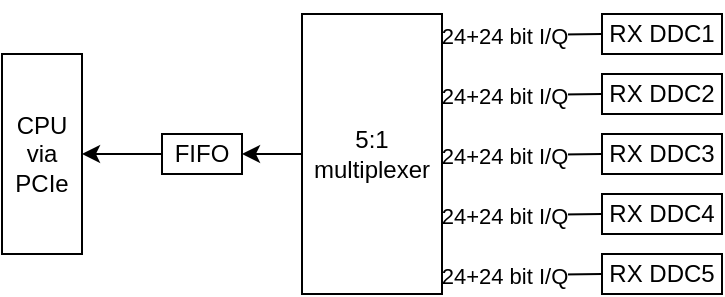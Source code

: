 <mxfile version="13.7.9" type="device"><diagram id="d9RJ3zuOx7hpEQ-BRZkv" name="Page-1"><mxGraphModel dx="670" dy="385" grid="1" gridSize="10" guides="1" tooltips="1" connect="1" arrows="1" fold="1" page="1" pageScale="1" pageWidth="400" pageHeight="200" math="0" shadow="0"><root><mxCell id="0"/><mxCell id="1" parent="0"/><mxCell id="n3EX9Hrofj5LTtTLwOls-9" value="24+24 bit I/Q" style="edgeStyle=orthogonalEdgeStyle;rounded=0;orthogonalLoop=1;jettySize=auto;html=1;exitX=1;exitY=0.5;exitDx=0;exitDy=0;entryX=0;entryY=0.5;entryDx=0;entryDy=0;endArrow=none;endFill=0;startArrow=classic;startFill=1;" edge="1" target="n3EX9Hrofj5LTtTLwOls-11" parent="1"><mxGeometry y="10" relative="1" as="geometry"><mxPoint x="240" y="30" as="sourcePoint"/><mxPoint as="offset"/></mxGeometry></mxCell><mxCell id="n3EX9Hrofj5LTtTLwOls-11" value="RX DDC1" style="rounded=0;whiteSpace=wrap;html=1;" vertex="1" parent="1"><mxGeometry x="320" y="20" width="60" height="20" as="geometry"/></mxCell><mxCell id="n3EX9Hrofj5LTtTLwOls-12" value="24+24 bit I/Q" style="edgeStyle=orthogonalEdgeStyle;rounded=0;orthogonalLoop=1;jettySize=auto;html=1;exitX=1;exitY=0.5;exitDx=0;exitDy=0;entryX=0;entryY=0.5;entryDx=0;entryDy=0;endArrow=none;endFill=0;startArrow=classic;startFill=1;" edge="1" target="n3EX9Hrofj5LTtTLwOls-14" parent="1"><mxGeometry y="10" relative="1" as="geometry"><mxPoint x="240" y="60" as="sourcePoint"/><mxPoint as="offset"/></mxGeometry></mxCell><mxCell id="n3EX9Hrofj5LTtTLwOls-14" value="RX DDC2" style="rounded=0;whiteSpace=wrap;html=1;" vertex="1" parent="1"><mxGeometry x="320" y="50" width="60" height="20" as="geometry"/></mxCell><mxCell id="n3EX9Hrofj5LTtTLwOls-15" value="24+24 bit I/Q" style="edgeStyle=orthogonalEdgeStyle;rounded=0;orthogonalLoop=1;jettySize=auto;html=1;exitX=1;exitY=0.5;exitDx=0;exitDy=0;entryX=0;entryY=0.5;entryDx=0;entryDy=0;endArrow=none;endFill=0;startArrow=classic;startFill=1;" edge="1" target="n3EX9Hrofj5LTtTLwOls-17" parent="1"><mxGeometry y="10" relative="1" as="geometry"><mxPoint x="240" y="90" as="sourcePoint"/><mxPoint as="offset"/></mxGeometry></mxCell><mxCell id="n3EX9Hrofj5LTtTLwOls-17" value="RX DDC3" style="rounded=0;whiteSpace=wrap;html=1;" vertex="1" parent="1"><mxGeometry x="320" y="80" width="60" height="20" as="geometry"/></mxCell><mxCell id="n3EX9Hrofj5LTtTLwOls-18" value="24+24 bit I/Q" style="edgeStyle=orthogonalEdgeStyle;rounded=0;orthogonalLoop=1;jettySize=auto;html=1;exitX=1;exitY=0.5;exitDx=0;exitDy=0;entryX=0;entryY=0.5;entryDx=0;entryDy=0;endArrow=none;endFill=0;startArrow=classic;startFill=1;" edge="1" target="n3EX9Hrofj5LTtTLwOls-20" parent="1"><mxGeometry y="10" relative="1" as="geometry"><mxPoint x="240" y="120" as="sourcePoint"/><mxPoint as="offset"/></mxGeometry></mxCell><mxCell id="n3EX9Hrofj5LTtTLwOls-20" value="RX DDC4" style="rounded=0;whiteSpace=wrap;html=1;" vertex="1" parent="1"><mxGeometry x="320" y="110" width="60" height="20" as="geometry"/></mxCell><mxCell id="n3EX9Hrofj5LTtTLwOls-21" value="24+24 bit I/Q" style="edgeStyle=orthogonalEdgeStyle;rounded=0;orthogonalLoop=1;jettySize=auto;html=1;exitX=1;exitY=0.5;exitDx=0;exitDy=0;entryX=0;entryY=0.5;entryDx=0;entryDy=0;endArrow=none;endFill=0;startArrow=classic;startFill=1;" edge="1" target="n3EX9Hrofj5LTtTLwOls-23" parent="1"><mxGeometry y="10" relative="1" as="geometry"><mxPoint x="240" y="150" as="sourcePoint"/><mxPoint as="offset"/></mxGeometry></mxCell><mxCell id="n3EX9Hrofj5LTtTLwOls-23" value="RX DDC5" style="rounded=0;whiteSpace=wrap;html=1;" vertex="1" parent="1"><mxGeometry x="320" y="140" width="60" height="20" as="geometry"/></mxCell><mxCell id="n3EX9Hrofj5LTtTLwOls-36" style="edgeStyle=orthogonalEdgeStyle;rounded=0;orthogonalLoop=1;jettySize=auto;html=1;exitX=0;exitY=0.5;exitDx=0;exitDy=0;entryX=1;entryY=0.5;entryDx=0;entryDy=0;startArrow=none;startFill=0;endArrow=classic;endFill=1;" edge="1" parent="1" source="n3EX9Hrofj5LTtTLwOls-25" target="n3EX9Hrofj5LTtTLwOls-35"><mxGeometry relative="1" as="geometry"/></mxCell><mxCell id="n3EX9Hrofj5LTtTLwOls-25" value="5:1 multiplexer" style="rounded=0;whiteSpace=wrap;html=1;" vertex="1" parent="1"><mxGeometry x="170" y="20" width="70" height="140" as="geometry"/></mxCell><mxCell id="n3EX9Hrofj5LTtTLwOls-40" style="edgeStyle=orthogonalEdgeStyle;rounded=0;orthogonalLoop=1;jettySize=auto;html=1;exitX=0;exitY=0.5;exitDx=0;exitDy=0;entryX=1;entryY=0.5;entryDx=0;entryDy=0;startArrow=none;startFill=0;endArrow=classic;endFill=1;" edge="1" parent="1" source="n3EX9Hrofj5LTtTLwOls-35" target="n3EX9Hrofj5LTtTLwOls-37"><mxGeometry relative="1" as="geometry"/></mxCell><mxCell id="n3EX9Hrofj5LTtTLwOls-35" value="FIFO" style="rounded=0;whiteSpace=wrap;html=1;" vertex="1" parent="1"><mxGeometry x="100" y="80" width="40" height="20" as="geometry"/></mxCell><mxCell id="n3EX9Hrofj5LTtTLwOls-37" value="CPU via PCIe" style="rounded=0;whiteSpace=wrap;html=1;" vertex="1" parent="1"><mxGeometry x="20" y="40" width="40" height="100" as="geometry"/></mxCell></root></mxGraphModel></diagram></mxfile>
